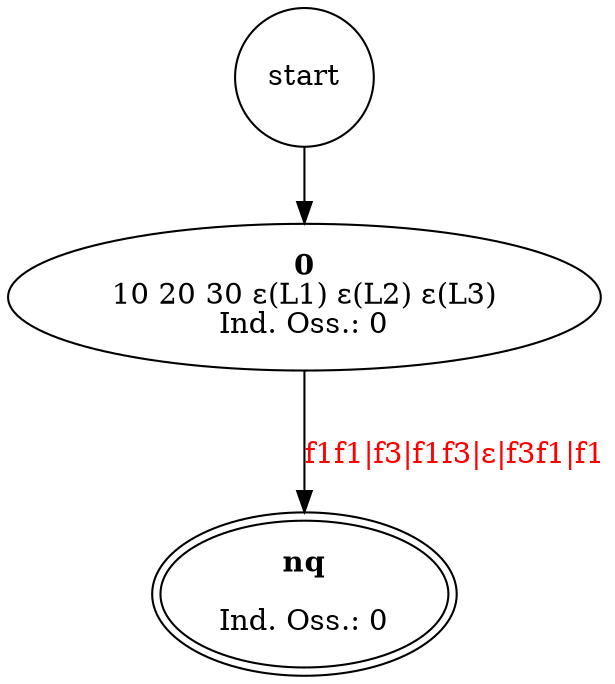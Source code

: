 digraph SpazioComportamentale {
    // ARCHI
    start	->	n0
	n0	->	nnq [label=<<br/><font color="red">f1f1|f3|f1f3|ε|f3f1|f1</font>>]

    // NODI
    start[shape="circle"]
	n0 [label=<<b>0</b><br/>10 20 30 ε(L1) ε(L2) ε(L3)<br/>Ind. Oss.: 0>]
	nnq [label=<<b>nq</b><br/> <br/>Ind. Oss.: 0> peripheries=2]
}
